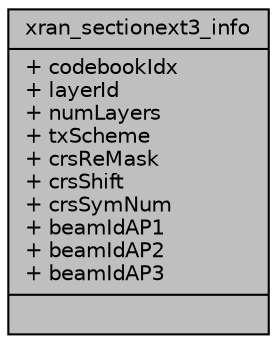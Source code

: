 digraph "xran_sectionext3_info"
{
 // LATEX_PDF_SIZE
  edge [fontname="Helvetica",fontsize="10",labelfontname="Helvetica",labelfontsize="10"];
  node [fontname="Helvetica",fontsize="10",shape=record];
  Node1 [label="{xran_sectionext3_info\n|+ codebookIdx\l+ layerId\l+ numLayers\l+ txScheme\l+ crsReMask\l+ crsShift\l+ crsSymNum\l+ beamIdAP1\l+ beamIdAP2\l+ beamIdAP3\l|}",height=0.2,width=0.4,color="black", fillcolor="grey75", style="filled", fontcolor="black",tooltip=" "];
}
